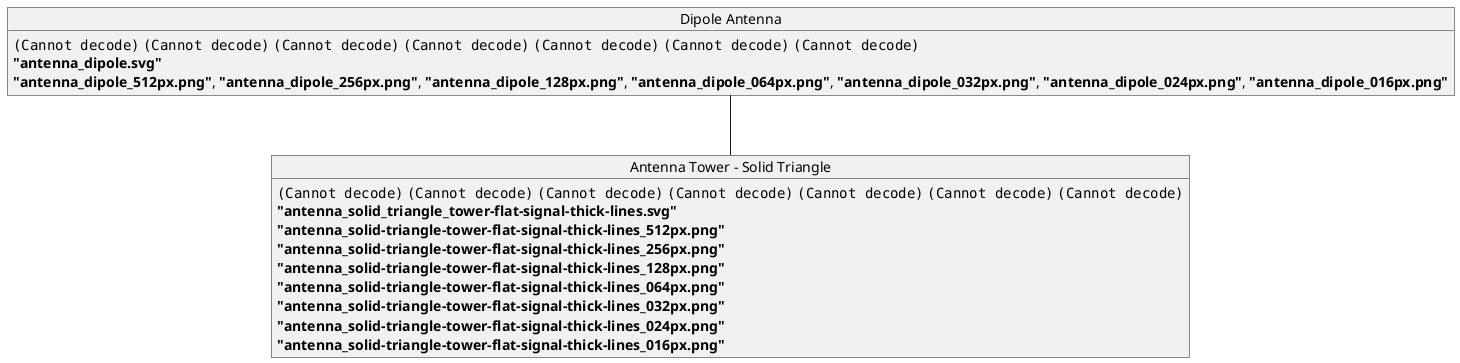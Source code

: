 @startuml networking_icons Library

object "Dipole Antenna" as antenna_dipole
antenna_dipole : <img:"networking_icons/antenna_dipole_512px.png"> <img:"networking_icons/antenna_dipole_256px.png"> <img:"networking_icons/antenna_dipole_128px.png"> <img:"networking_icons/antenna_dipole_064px.png"> <img:"networking_icons/antenna_dipole_032px.png"> <img:"networking_icons/antenna_dipole_024px.png"> <img:"networking_icons/antenna_dipole_016px.png">
antenna_dipole : **"antenna_dipole.svg"**
antenna_dipole : **"antenna_dipole_512px.png"**, **"antenna_dipole_256px.png"**, **"antenna_dipole_128px.png"**, **"antenna_dipole_064px.png"**, **"antenna_dipole_032px.png"**, **"antenna_dipole_024px.png"**, **"antenna_dipole_016px.png"**

object "Antenna Tower - Solid Triangle" as antenna_solid_triangle_tower
antenna_solid_triangle_tower : <img:"networking_icons/antenna_solid-triangle-tower-flat-signal-thick-lines_512px.png"> <img:"networking_icons/antenna_solid-triangle-tower-flat-signal-thick-lines_256px.png"> <img:"networking_icons/antenna_solid-triangle-tower-flat-signal-thick-lines_128px.png"> <img:"networking_icons/antenna_solid-triangle-tower-flat-signal-thick-lines_064px.png"> <img:"networking_icons/antenna_solid-triangle-tower-flat-signal-thick-lines_032px.png"> <img:"networking_icons/antenna_solid-triangle-tower-flat-signal-thick-lines_024px.png"> <img:"networking_icons/antenna_solid-triangle-tower-flat-signal-thick-lines_016px.png">
antenna_solid_triangle_tower : **"antenna_solid_triangle_tower-flat-signal-thick-lines.svg"**
antenna_solid_triangle_tower : **"antenna_solid-triangle-tower-flat-signal-thick-lines_512px.png"**
antenna_solid_triangle_tower : **"antenna_solid-triangle-tower-flat-signal-thick-lines_256px.png"**
antenna_solid_triangle_tower : **"antenna_solid-triangle-tower-flat-signal-thick-lines_128px.png"**
antenna_solid_triangle_tower : **"antenna_solid-triangle-tower-flat-signal-thick-lines_064px.png"**
antenna_solid_triangle_tower : **"antenna_solid-triangle-tower-flat-signal-thick-lines_032px.png"**
antenna_solid_triangle_tower : **"antenna_solid-triangle-tower-flat-signal-thick-lines_024px.png"**
antenna_solid_triangle_tower : **"antenna_solid-triangle-tower-flat-signal-thick-lines_016px.png"**

antenna_dipole -- antenna_solid_triangle_tower

@enduml